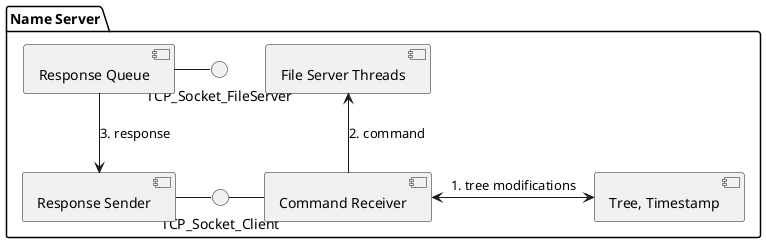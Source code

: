 ﻿@startuml
skinparam backgroundColor #00000000

package "Name Server" {
    TCP_Socket_Client - [Command Receiver]
    [Tree, Timestamp]
    [File Server Threads]
    TCP_Socket_FileServer - [Response Queue]
    [Response Sender] - TCP_Socket_Client
    
    [Command Receiver] <-right-> [Tree, Timestamp]: 1. tree modifications
    [Command Receiver] -up-> [File Server Threads]: 2. command
    [Response Queue] --> [Response Sender]: 3. response
}
@enduml